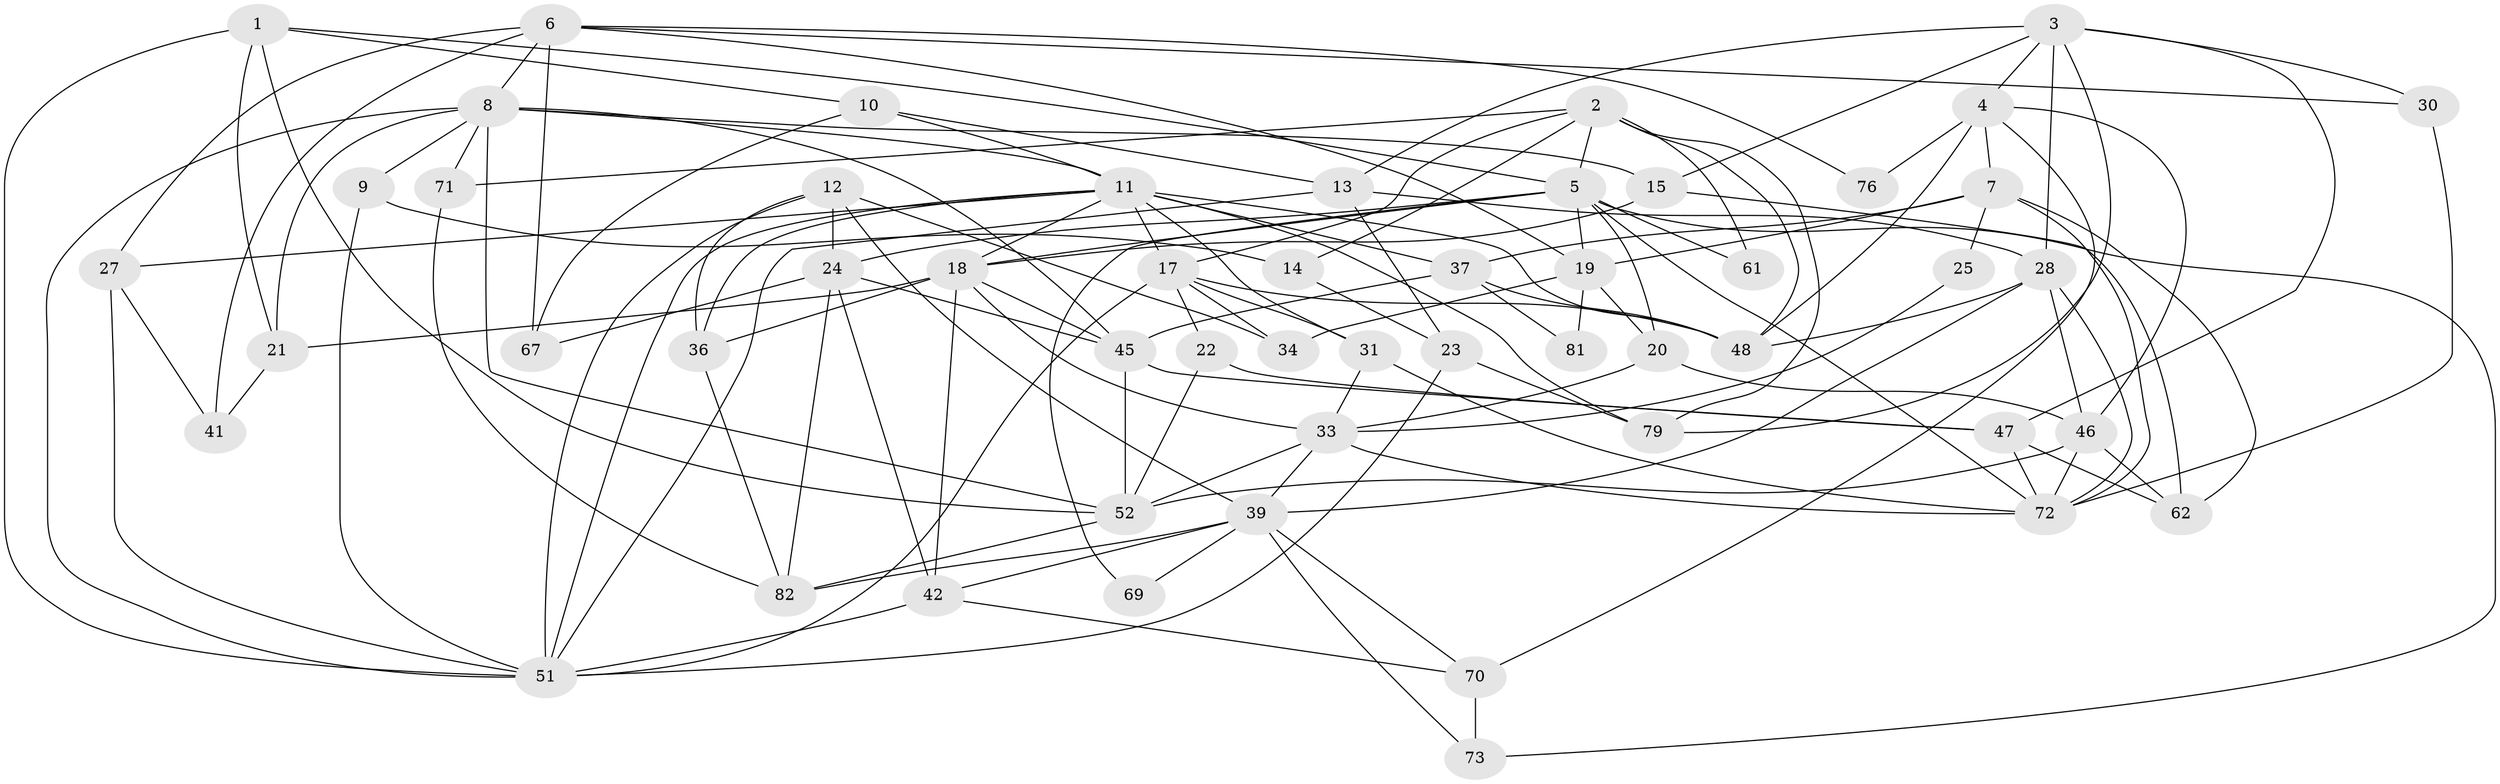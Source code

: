 // Generated by graph-tools (version 1.1) at 2025/52/02/27/25 19:52:03]
// undirected, 53 vertices, 135 edges
graph export_dot {
graph [start="1"]
  node [color=gray90,style=filled];
  1 [super="+77"];
  2 [super="+26"];
  3 [super="+74"];
  4 [super="+44"];
  5 [super="+35"];
  6 [super="+59"];
  7 [super="+38"];
  8 [super="+16"];
  9;
  10 [super="+58"];
  11 [super="+65"];
  12 [super="+75"];
  13;
  14;
  15 [super="+80"];
  17 [super="+50"];
  18 [super="+56"];
  19 [super="+55"];
  20;
  21 [super="+78"];
  22;
  23 [super="+29"];
  24 [super="+60"];
  25;
  27 [super="+32"];
  28 [super="+63"];
  30;
  31;
  33 [super="+53"];
  34 [super="+57"];
  36 [super="+66"];
  37;
  39 [super="+40"];
  41;
  42 [super="+43"];
  45 [super="+84"];
  46 [super="+54"];
  47 [super="+49"];
  48 [super="+68"];
  51 [super="+64"];
  52;
  61;
  62;
  67;
  69;
  70;
  71;
  72 [super="+83"];
  73;
  76;
  79;
  81;
  82 [super="+85"];
  1 -- 10;
  1 -- 5;
  1 -- 51;
  1 -- 52;
  1 -- 21;
  2 -- 17;
  2 -- 48;
  2 -- 61;
  2 -- 79;
  2 -- 5;
  2 -- 14;
  2 -- 71;
  3 -- 13;
  3 -- 47;
  3 -- 4;
  3 -- 79;
  3 -- 28;
  3 -- 30;
  3 -- 15;
  4 -- 76 [weight=2];
  4 -- 48 [weight=2];
  4 -- 7;
  4 -- 70;
  4 -- 46;
  5 -- 69;
  5 -- 73;
  5 -- 18;
  5 -- 20;
  5 -- 61;
  5 -- 19;
  5 -- 72;
  5 -- 24;
  6 -- 30;
  6 -- 19;
  6 -- 67;
  6 -- 8;
  6 -- 41;
  6 -- 27;
  6 -- 76;
  7 -- 72;
  7 -- 19;
  7 -- 62;
  7 -- 25;
  7 -- 37;
  8 -- 9;
  8 -- 51;
  8 -- 52;
  8 -- 71;
  8 -- 15;
  8 -- 45;
  8 -- 11;
  8 -- 21;
  9 -- 14;
  9 -- 51;
  10 -- 11;
  10 -- 67;
  10 -- 13;
  11 -- 48;
  11 -- 79;
  11 -- 31;
  11 -- 37;
  11 -- 51;
  11 -- 18;
  11 -- 36;
  11 -- 27;
  11 -- 17;
  12 -- 51;
  12 -- 36;
  12 -- 39;
  12 -- 24;
  12 -- 34;
  13 -- 28;
  13 -- 51;
  13 -- 23;
  14 -- 23;
  15 -- 62;
  15 -- 18;
  17 -- 22;
  17 -- 31;
  17 -- 51;
  17 -- 48;
  17 -- 34;
  18 -- 33;
  18 -- 42;
  18 -- 45;
  18 -- 36;
  18 -- 21;
  19 -- 20;
  19 -- 81;
  19 -- 34 [weight=2];
  20 -- 33;
  20 -- 46;
  21 -- 41;
  22 -- 52;
  22 -- 47;
  23 -- 79;
  23 -- 51;
  24 -- 67;
  24 -- 45;
  24 -- 82;
  24 -- 42;
  25 -- 33;
  27 -- 41;
  27 -- 51;
  28 -- 48;
  28 -- 39;
  28 -- 46;
  28 -- 72;
  30 -- 72;
  31 -- 33;
  31 -- 72;
  33 -- 52;
  33 -- 39;
  33 -- 72;
  36 -- 82;
  37 -- 48;
  37 -- 45;
  37 -- 81;
  39 -- 69;
  39 -- 70;
  39 -- 73;
  39 -- 42;
  39 -- 82;
  42 -- 51;
  42 -- 70;
  45 -- 47;
  45 -- 52;
  46 -- 52;
  46 -- 62;
  46 -- 72;
  47 -- 62;
  47 -- 72;
  52 -- 82;
  70 -- 73;
  71 -- 82;
}
